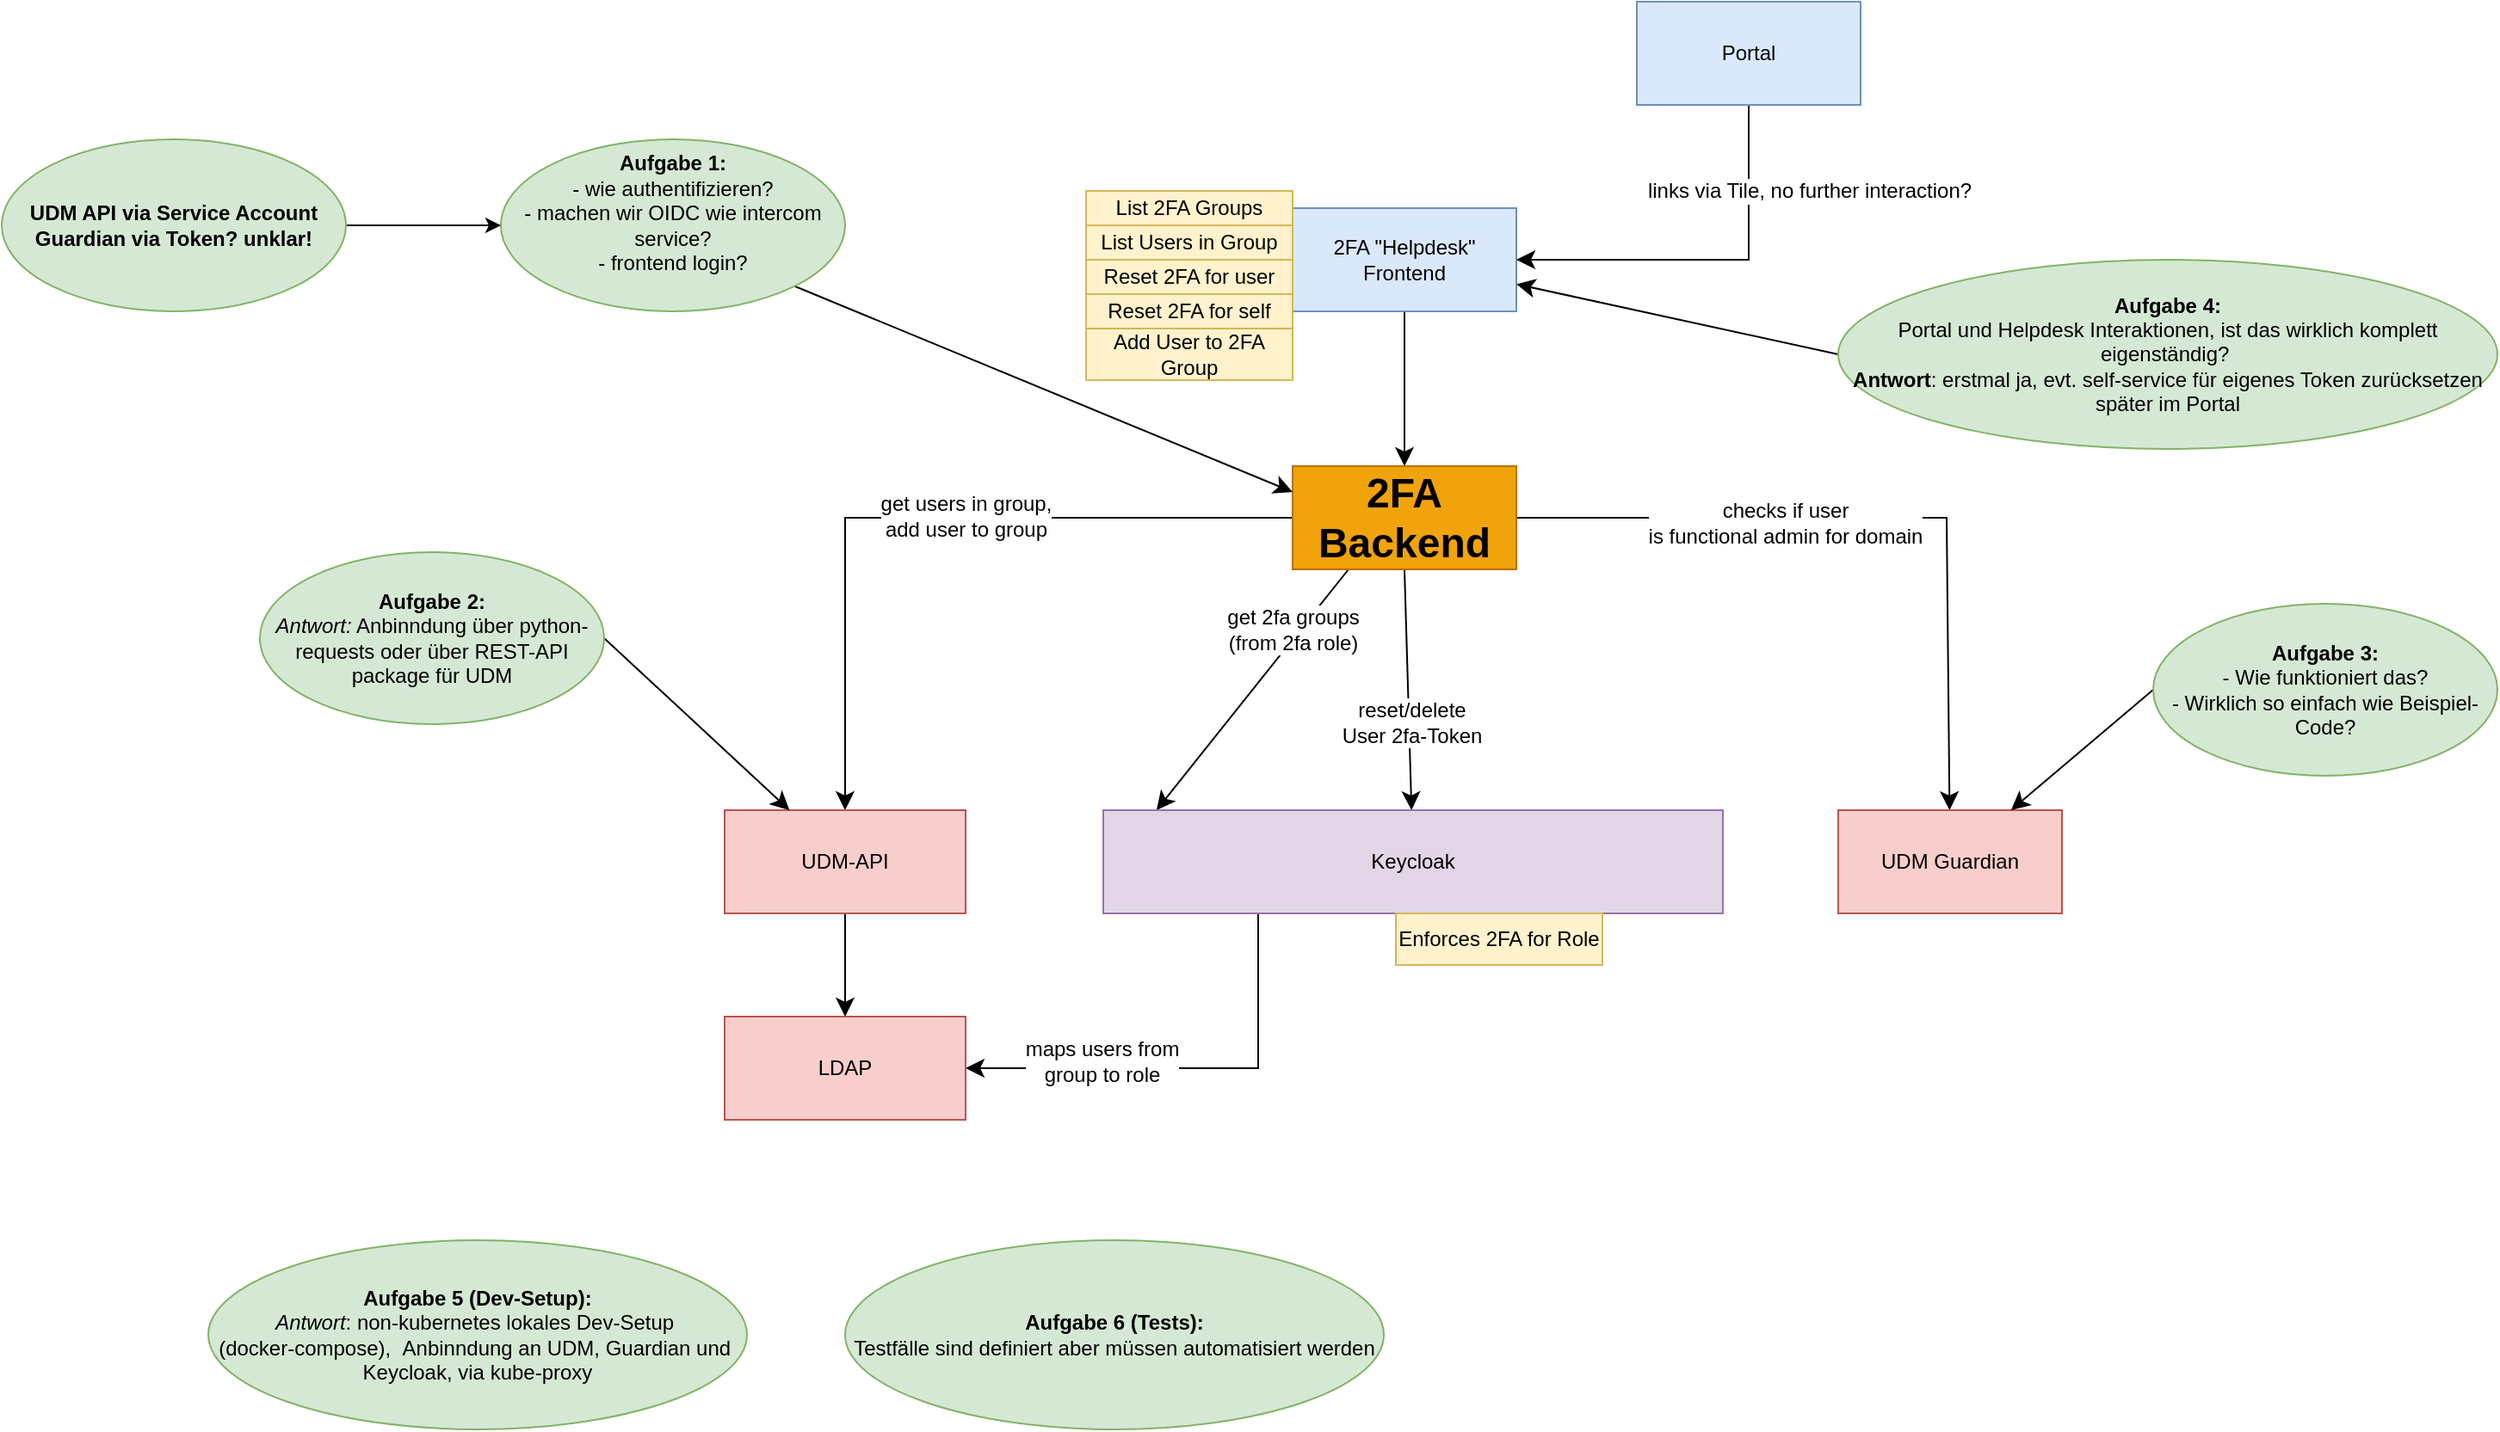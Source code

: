 <mxfile version="26.1.3">
  <diagram id="C5RBs43oDa-KdzZeNtuy" name="Page-1">
    <mxGraphModel dx="2789" dy="899" grid="1" gridSize="10" guides="1" tooltips="1" connect="1" arrows="1" fold="1" page="1" pageScale="1" pageWidth="827" pageHeight="1169" math="0" shadow="0">
      <root>
        <mxCell id="WIyWlLk6GJQsqaUBKTNV-0" />
        <mxCell id="WIyWlLk6GJQsqaUBKTNV-1" parent="WIyWlLk6GJQsqaUBKTNV-0" />
        <mxCell id="UZjiTzk7R62L4bwhpmuB-5" style="edgeStyle=none;curved=1;rounded=0;orthogonalLoop=1;jettySize=auto;html=1;exitX=0.5;exitY=1;exitDx=0;exitDy=0;entryX=0.5;entryY=0;entryDx=0;entryDy=0;fontSize=12;startSize=8;endSize=8;" parent="WIyWlLk6GJQsqaUBKTNV-1" source="UZjiTzk7R62L4bwhpmuB-0" target="UZjiTzk7R62L4bwhpmuB-1" edge="1">
          <mxGeometry relative="1" as="geometry" />
        </mxCell>
        <mxCell id="UZjiTzk7R62L4bwhpmuB-0" value="2FA &quot;Helpdesk&quot; Frontend" style="rounded=0;whiteSpace=wrap;html=1;fillColor=#dae8fc;strokeColor=#6c8ebf;" parent="WIyWlLk6GJQsqaUBKTNV-1" vertex="1">
          <mxGeometry x="380" y="340" width="130" height="60" as="geometry" />
        </mxCell>
        <mxCell id="UZjiTzk7R62L4bwhpmuB-9" style="edgeStyle=none;curved=1;rounded=0;orthogonalLoop=1;jettySize=auto;html=1;exitX=0.25;exitY=1;exitDx=0;exitDy=0;entryX=0.086;entryY=0;entryDx=0;entryDy=0;fontSize=12;startSize=8;endSize=8;entryPerimeter=0;" parent="WIyWlLk6GJQsqaUBKTNV-1" source="UZjiTzk7R62L4bwhpmuB-1" target="UZjiTzk7R62L4bwhpmuB-8" edge="1">
          <mxGeometry relative="1" as="geometry" />
        </mxCell>
        <mxCell id="UZjiTzk7R62L4bwhpmuB-12" value="get 2fa groups&lt;br&gt;(from 2fa role)" style="edgeLabel;html=1;align=center;verticalAlign=middle;resizable=0;points=[];fontSize=12;" parent="UZjiTzk7R62L4bwhpmuB-9" vertex="1" connectable="0">
          <mxGeometry x="-0.571" relative="1" as="geometry">
            <mxPoint x="-9" y="5" as="offset" />
          </mxGeometry>
        </mxCell>
        <mxCell id="UZjiTzk7R62L4bwhpmuB-10" style="edgeStyle=none;curved=1;rounded=0;orthogonalLoop=1;jettySize=auto;html=1;exitX=0.5;exitY=1;exitDx=0;exitDy=0;fontSize=12;startSize=8;endSize=8;" parent="WIyWlLk6GJQsqaUBKTNV-1" source="UZjiTzk7R62L4bwhpmuB-1" target="UZjiTzk7R62L4bwhpmuB-8" edge="1">
          <mxGeometry relative="1" as="geometry" />
        </mxCell>
        <mxCell id="UZjiTzk7R62L4bwhpmuB-13" value="reset/delete&lt;div&gt;User 2fa-Token&lt;/div&gt;" style="edgeLabel;html=1;align=center;verticalAlign=middle;resizable=0;points=[];fontSize=12;" parent="UZjiTzk7R62L4bwhpmuB-10" vertex="1" connectable="0">
          <mxGeometry x="0.271" y="1" relative="1" as="geometry">
            <mxPoint as="offset" />
          </mxGeometry>
        </mxCell>
        <mxCell id="UZjiTzk7R62L4bwhpmuB-15" style="edgeStyle=none;curved=0;rounded=0;orthogonalLoop=1;jettySize=auto;html=1;exitX=0;exitY=0.5;exitDx=0;exitDy=0;fontSize=12;startSize=8;endSize=8;entryX=0.5;entryY=0;entryDx=0;entryDy=0;" parent="WIyWlLk6GJQsqaUBKTNV-1" source="UZjiTzk7R62L4bwhpmuB-1" target="UZjiTzk7R62L4bwhpmuB-6" edge="1">
          <mxGeometry relative="1" as="geometry">
            <mxPoint x="120" y="520" as="targetPoint" />
            <Array as="points">
              <mxPoint x="120" y="520" />
            </Array>
          </mxGeometry>
        </mxCell>
        <mxCell id="UZjiTzk7R62L4bwhpmuB-16" value="get users in group,&lt;br&gt;add user to group" style="edgeLabel;html=1;align=center;verticalAlign=middle;resizable=0;points=[];fontSize=12;" parent="UZjiTzk7R62L4bwhpmuB-15" vertex="1" connectable="0">
          <mxGeometry x="-0.005" y="-1" relative="1" as="geometry">
            <mxPoint x="24" as="offset" />
          </mxGeometry>
        </mxCell>
        <mxCell id="UZjiTzk7R62L4bwhpmuB-34" style="edgeStyle=none;curved=0;rounded=0;orthogonalLoop=1;jettySize=auto;html=1;exitX=1;exitY=0.5;exitDx=0;exitDy=0;fontSize=12;startSize=8;endSize=8;" parent="WIyWlLk6GJQsqaUBKTNV-1" source="UZjiTzk7R62L4bwhpmuB-1" target="UZjiTzk7R62L4bwhpmuB-7" edge="1">
          <mxGeometry relative="1" as="geometry">
            <mxPoint x="610" y="520" as="targetPoint" />
            <Array as="points">
              <mxPoint x="760" y="520" />
            </Array>
          </mxGeometry>
        </mxCell>
        <mxCell id="UZjiTzk7R62L4bwhpmuB-35" value="checks if user&lt;br&gt;is functional admin for domain" style="edgeLabel;html=1;align=center;verticalAlign=middle;resizable=0;points=[];fontSize=12;" parent="UZjiTzk7R62L4bwhpmuB-34" vertex="1" connectable="0">
          <mxGeometry x="-0.259" y="-3" relative="1" as="geometry">
            <mxPoint as="offset" />
          </mxGeometry>
        </mxCell>
        <mxCell id="UZjiTzk7R62L4bwhpmuB-1" value="&lt;font style=&quot;font-size: 24px;&quot;&gt;2FA Backend&lt;/font&gt;" style="rounded=0;whiteSpace=wrap;html=1;fillColor=#f0a30a;fontColor=#000000;strokeColor=#BD7000;fontStyle=1" parent="WIyWlLk6GJQsqaUBKTNV-1" vertex="1">
          <mxGeometry x="380" y="490" width="130" height="60" as="geometry" />
        </mxCell>
        <mxCell id="UZjiTzk7R62L4bwhpmuB-3" style="edgeStyle=none;curved=0;rounded=0;orthogonalLoop=1;jettySize=auto;html=1;exitX=0.5;exitY=1;exitDx=0;exitDy=0;entryX=1;entryY=0.5;entryDx=0;entryDy=0;fontSize=12;startSize=8;endSize=8;strokeColor=default;" parent="WIyWlLk6GJQsqaUBKTNV-1" source="UZjiTzk7R62L4bwhpmuB-2" target="UZjiTzk7R62L4bwhpmuB-0" edge="1">
          <mxGeometry relative="1" as="geometry">
            <Array as="points">
              <mxPoint x="645" y="370" />
            </Array>
          </mxGeometry>
        </mxCell>
        <mxCell id="UZjiTzk7R62L4bwhpmuB-4" value="links via Tile, no further interaction?" style="edgeLabel;html=1;align=center;verticalAlign=middle;resizable=0;points=[];fontSize=12;" parent="UZjiTzk7R62L4bwhpmuB-3" vertex="1" connectable="0">
          <mxGeometry x="-0.404" y="1" relative="1" as="geometry">
            <mxPoint x="34" y="-17" as="offset" />
          </mxGeometry>
        </mxCell>
        <mxCell id="UZjiTzk7R62L4bwhpmuB-2" value="Portal" style="rounded=0;whiteSpace=wrap;html=1;fillColor=#dae8fc;strokeColor=#6c8ebf;" parent="WIyWlLk6GJQsqaUBKTNV-1" vertex="1">
          <mxGeometry x="580" y="220" width="130" height="60" as="geometry" />
        </mxCell>
        <mxCell id="UZjiTzk7R62L4bwhpmuB-25" style="edgeStyle=none;curved=1;rounded=0;orthogonalLoop=1;jettySize=auto;html=1;exitX=0.5;exitY=1;exitDx=0;exitDy=0;entryX=0.5;entryY=0;entryDx=0;entryDy=0;fontSize=12;startSize=8;endSize=8;" parent="WIyWlLk6GJQsqaUBKTNV-1" source="UZjiTzk7R62L4bwhpmuB-6" target="UZjiTzk7R62L4bwhpmuB-24" edge="1">
          <mxGeometry relative="1" as="geometry" />
        </mxCell>
        <mxCell id="UZjiTzk7R62L4bwhpmuB-6" value="UDM-API" style="rounded=0;whiteSpace=wrap;html=1;fillColor=#f8cecc;strokeColor=#b85450;" parent="WIyWlLk6GJQsqaUBKTNV-1" vertex="1">
          <mxGeometry x="50" y="690" width="140" height="60" as="geometry" />
        </mxCell>
        <mxCell id="UZjiTzk7R62L4bwhpmuB-7" value="UDM Guardian" style="rounded=0;whiteSpace=wrap;html=1;fillColor=#f8cecc;strokeColor=#b85450;" parent="WIyWlLk6GJQsqaUBKTNV-1" vertex="1">
          <mxGeometry x="697" y="690" width="130" height="60" as="geometry" />
        </mxCell>
        <mxCell id="UZjiTzk7R62L4bwhpmuB-26" style="edgeStyle=none;curved=0;rounded=0;orthogonalLoop=1;jettySize=auto;html=1;exitX=0.25;exitY=1;exitDx=0;exitDy=0;entryX=1;entryY=0.5;entryDx=0;entryDy=0;fontSize=12;startSize=8;endSize=8;" parent="WIyWlLk6GJQsqaUBKTNV-1" source="UZjiTzk7R62L4bwhpmuB-8" target="UZjiTzk7R62L4bwhpmuB-24" edge="1">
          <mxGeometry relative="1" as="geometry">
            <Array as="points">
              <mxPoint x="360" y="840" />
            </Array>
          </mxGeometry>
        </mxCell>
        <mxCell id="UZjiTzk7R62L4bwhpmuB-27" value="maps users from&lt;br&gt;group to role" style="edgeLabel;html=1;align=center;verticalAlign=middle;resizable=0;points=[];fontSize=12;" parent="UZjiTzk7R62L4bwhpmuB-26" vertex="1" connectable="0">
          <mxGeometry x="0.392" y="-4" relative="1" as="geometry">
            <mxPoint as="offset" />
          </mxGeometry>
        </mxCell>
        <mxCell id="UZjiTzk7R62L4bwhpmuB-8" value="Keycloak" style="rounded=0;whiteSpace=wrap;html=1;fillColor=#e1d5e7;strokeColor=#9673a6;" parent="WIyWlLk6GJQsqaUBKTNV-1" vertex="1">
          <mxGeometry x="270" y="690" width="360" height="60" as="geometry" />
        </mxCell>
        <mxCell id="UZjiTzk7R62L4bwhpmuB-21" value="" style="group;fillColor=#fff2cc;strokeColor=#d6b656;" parent="WIyWlLk6GJQsqaUBKTNV-1" vertex="1" connectable="0">
          <mxGeometry x="260" y="330" width="120" height="80" as="geometry" />
        </mxCell>
        <mxCell id="UZjiTzk7R62L4bwhpmuB-17" value="List 2FA Groups" style="rounded=0;whiteSpace=wrap;html=1;fillColor=#fff2cc;strokeColor=#d6b656;" parent="UZjiTzk7R62L4bwhpmuB-21" vertex="1">
          <mxGeometry width="120" height="20" as="geometry" />
        </mxCell>
        <mxCell id="UZjiTzk7R62L4bwhpmuB-18" value="List Users in Group" style="rounded=0;whiteSpace=wrap;html=1;fillColor=#fff2cc;strokeColor=#d6b656;" parent="UZjiTzk7R62L4bwhpmuB-21" vertex="1">
          <mxGeometry y="20" width="120" height="20" as="geometry" />
        </mxCell>
        <mxCell id="UZjiTzk7R62L4bwhpmuB-19" value="Reset 2FA for user" style="rounded=0;whiteSpace=wrap;html=1;fillColor=#fff2cc;strokeColor=#d6b656;" parent="UZjiTzk7R62L4bwhpmuB-21" vertex="1">
          <mxGeometry y="40" width="120" height="20" as="geometry" />
        </mxCell>
        <mxCell id="UZjiTzk7R62L4bwhpmuB-20" value="Reset 2FA for self" style="rounded=0;whiteSpace=wrap;html=1;fillColor=#fff2cc;strokeColor=#d6b656;" parent="UZjiTzk7R62L4bwhpmuB-21" vertex="1">
          <mxGeometry y="60" width="120" height="20" as="geometry" />
        </mxCell>
        <mxCell id="UZjiTzk7R62L4bwhpmuB-22" value="Add User to 2FA Group" style="rounded=0;whiteSpace=wrap;html=1;fillColor=#fff2cc;strokeColor=#d6b656;" parent="WIyWlLk6GJQsqaUBKTNV-1" vertex="1">
          <mxGeometry x="260" y="410" width="120" height="30" as="geometry" />
        </mxCell>
        <mxCell id="UZjiTzk7R62L4bwhpmuB-24" value="LDAP" style="rounded=0;whiteSpace=wrap;html=1;fillColor=#f8cecc;strokeColor=#b85450;" parent="WIyWlLk6GJQsqaUBKTNV-1" vertex="1">
          <mxGeometry x="50" y="810" width="140" height="60" as="geometry" />
        </mxCell>
        <mxCell id="UZjiTzk7R62L4bwhpmuB-33" value="Enforces 2FA for Role" style="rounded=0;whiteSpace=wrap;html=1;fillColor=#fff2cc;strokeColor=#d6b656;" parent="WIyWlLk6GJQsqaUBKTNV-1" vertex="1">
          <mxGeometry x="440" y="750" width="120" height="30" as="geometry" />
        </mxCell>
        <mxCell id="UZjiTzk7R62L4bwhpmuB-37" style="edgeStyle=none;curved=1;rounded=0;orthogonalLoop=1;jettySize=auto;html=1;exitX=1;exitY=1;exitDx=0;exitDy=0;entryX=0;entryY=0.25;entryDx=0;entryDy=0;fontSize=12;startSize=8;endSize=8;" parent="WIyWlLk6GJQsqaUBKTNV-1" source="UZjiTzk7R62L4bwhpmuB-36" target="UZjiTzk7R62L4bwhpmuB-1" edge="1">
          <mxGeometry relative="1" as="geometry" />
        </mxCell>
        <mxCell id="UZjiTzk7R62L4bwhpmuB-36" value="&lt;b&gt;Aufgabe 1:&lt;br&gt;&lt;/b&gt;- wie authentifizieren?&lt;div&gt;- machen wir OIDC wie intercom service?&lt;/div&gt;&lt;div&gt;- frontend login?&lt;/div&gt;&lt;div&gt;&lt;br&gt;&lt;/div&gt;" style="ellipse;whiteSpace=wrap;html=1;fillColor=#d5e8d4;strokeColor=#82b366;" parent="WIyWlLk6GJQsqaUBKTNV-1" vertex="1">
          <mxGeometry x="-80" y="300" width="200" height="100" as="geometry" />
        </mxCell>
        <mxCell id="UZjiTzk7R62L4bwhpmuB-39" style="edgeStyle=none;curved=1;rounded=0;orthogonalLoop=1;jettySize=auto;html=1;exitX=1;exitY=0.5;exitDx=0;exitDy=0;fontSize=12;startSize=8;endSize=8;" parent="WIyWlLk6GJQsqaUBKTNV-1" source="UZjiTzk7R62L4bwhpmuB-38" target="UZjiTzk7R62L4bwhpmuB-6" edge="1">
          <mxGeometry relative="1" as="geometry" />
        </mxCell>
        <mxCell id="UZjiTzk7R62L4bwhpmuB-38" value="&lt;b&gt;Aufgabe 2:&lt;br&gt;&lt;/b&gt;&lt;i&gt;Antwort:&lt;/i&gt; Anbinndung über python-requests oder über REST-API package für UDM" style="ellipse;whiteSpace=wrap;html=1;fillColor=#d5e8d4;strokeColor=#82b366;" parent="WIyWlLk6GJQsqaUBKTNV-1" vertex="1">
          <mxGeometry x="-220" y="540" width="200" height="100" as="geometry" />
        </mxCell>
        <mxCell id="UZjiTzk7R62L4bwhpmuB-41" style="edgeStyle=none;curved=1;rounded=0;orthogonalLoop=1;jettySize=auto;html=1;exitX=0;exitY=0.5;exitDx=0;exitDy=0;fontSize=12;startSize=8;endSize=8;" parent="WIyWlLk6GJQsqaUBKTNV-1" source="UZjiTzk7R62L4bwhpmuB-40" target="UZjiTzk7R62L4bwhpmuB-7" edge="1">
          <mxGeometry relative="1" as="geometry" />
        </mxCell>
        <mxCell id="UZjiTzk7R62L4bwhpmuB-40" value="&lt;b&gt;Aufgabe 3:&lt;br&gt;&lt;/b&gt;- Wie funktioniert das?&lt;br&gt;- Wirklich so einfach wie Beispiel-Code?" style="ellipse;whiteSpace=wrap;html=1;fillColor=#d5e8d4;strokeColor=#82b366;" parent="WIyWlLk6GJQsqaUBKTNV-1" vertex="1">
          <mxGeometry x="880" y="570" width="200" height="100" as="geometry" />
        </mxCell>
        <mxCell id="UZjiTzk7R62L4bwhpmuB-43" style="edgeStyle=none;curved=1;rounded=0;orthogonalLoop=1;jettySize=auto;html=1;exitX=0;exitY=0.5;exitDx=0;exitDy=0;fontSize=12;startSize=8;endSize=8;" parent="WIyWlLk6GJQsqaUBKTNV-1" source="UZjiTzk7R62L4bwhpmuB-42" target="UZjiTzk7R62L4bwhpmuB-0" edge="1">
          <mxGeometry relative="1" as="geometry" />
        </mxCell>
        <mxCell id="UZjiTzk7R62L4bwhpmuB-42" value="&lt;b&gt;Aufgabe 4:&lt;/b&gt;&lt;div&gt;Portal und Helpdesk Interaktionen, ist das wirklich komplett eigenständig?&amp;nbsp;&lt;br&gt;&lt;b&gt;Antwort&lt;/b&gt;: erstmal ja, evt. self-service für eigenes Token zurücksetzen später im Portal&lt;/div&gt;" style="ellipse;whiteSpace=wrap;html=1;fillColor=#d5e8d4;strokeColor=#82b366;" parent="WIyWlLk6GJQsqaUBKTNV-1" vertex="1">
          <mxGeometry x="697" y="370" width="383" height="110" as="geometry" />
        </mxCell>
        <mxCell id="UZjiTzk7R62L4bwhpmuB-44" value="&lt;b&gt;Aufgabe 5 (Dev-Setup):&lt;/b&gt;&lt;br&gt;&lt;i&gt;Antwort&lt;/i&gt;: non-kubernetes lokales Dev-Setup&amp;nbsp;&lt;br&gt;&lt;span style=&quot;background-color: transparent; color: light-dark(rgb(0, 0, 0), rgb(255, 255, 255));&quot;&gt;(docker-compose), &amp;nbsp;Anbinndung an UDM, Guardian und&amp;nbsp;&lt;br&gt;Keycloak,&amp;nbsp;&lt;/span&gt;&lt;span style=&quot;background-color: transparent; color: light-dark(rgb(0, 0, 0), rgb(255, 255, 255));&quot;&gt;via kube-proxy&lt;/span&gt;" style="ellipse;whiteSpace=wrap;html=1;fillColor=#d5e8d4;strokeColor=#82b366;" parent="WIyWlLk6GJQsqaUBKTNV-1" vertex="1">
          <mxGeometry x="-250" y="940" width="313" height="110" as="geometry" />
        </mxCell>
        <mxCell id="UZjiTzk7R62L4bwhpmuB-45" value="&lt;b&gt;Aufgabe 6 (Tests):&lt;/b&gt;&lt;br&gt;Testfälle sind definiert aber müssen automatisiert werden" style="ellipse;whiteSpace=wrap;html=1;fillColor=#d5e8d4;strokeColor=#82b366;" parent="WIyWlLk6GJQsqaUBKTNV-1" vertex="1">
          <mxGeometry x="120" y="940" width="313" height="110" as="geometry" />
        </mxCell>
        <mxCell id="Lbsff9akWrWuS1Bo-Yi1-1" style="edgeStyle=orthogonalEdgeStyle;rounded=0;orthogonalLoop=1;jettySize=auto;html=1;exitX=1;exitY=0.5;exitDx=0;exitDy=0;" edge="1" parent="WIyWlLk6GJQsqaUBKTNV-1" source="Lbsff9akWrWuS1Bo-Yi1-0" target="UZjiTzk7R62L4bwhpmuB-36">
          <mxGeometry relative="1" as="geometry" />
        </mxCell>
        <mxCell id="Lbsff9akWrWuS1Bo-Yi1-0" value="&lt;b&gt;UDM API via Service Account&lt;br&gt;Guardian via Token? unklar!&lt;/b&gt;" style="ellipse;whiteSpace=wrap;html=1;fillColor=#d5e8d4;strokeColor=#82b366;" vertex="1" parent="WIyWlLk6GJQsqaUBKTNV-1">
          <mxGeometry x="-370" y="300" width="200" height="100" as="geometry" />
        </mxCell>
      </root>
    </mxGraphModel>
  </diagram>
</mxfile>
